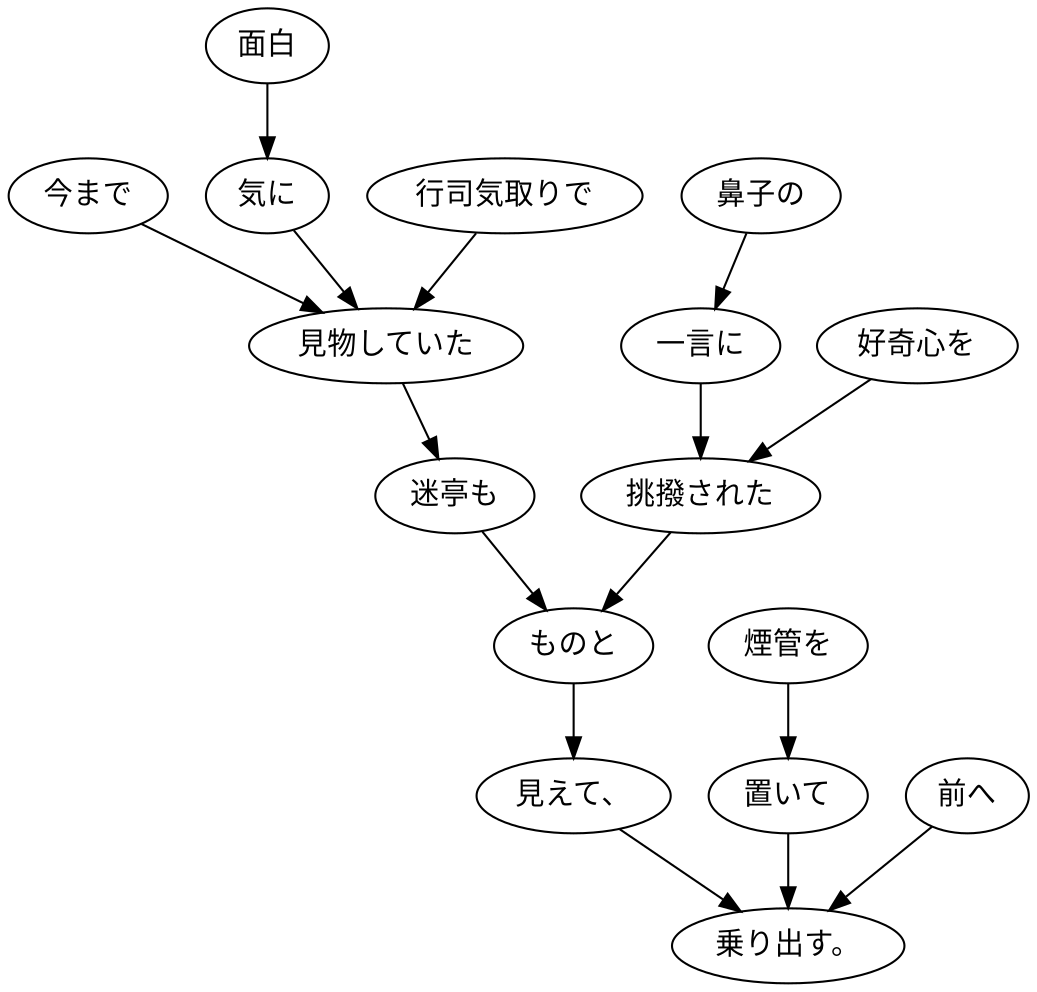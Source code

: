 digraph graph1628 {
	node0 [label="今まで"];
	node1 [label="面白"];
	node2 [label="気に"];
	node3 [label="行司気取りで"];
	node4 [label="見物していた"];
	node5 [label="迷亭も"];
	node6 [label="鼻子の"];
	node7 [label="一言に"];
	node8 [label="好奇心を"];
	node9 [label="挑撥された"];
	node10 [label="ものと"];
	node11 [label="見えて、"];
	node12 [label="煙管を"];
	node13 [label="置いて"];
	node14 [label="前へ"];
	node15 [label="乗り出す。"];
	node0 -> node4;
	node1 -> node2;
	node2 -> node4;
	node3 -> node4;
	node4 -> node5;
	node5 -> node10;
	node6 -> node7;
	node7 -> node9;
	node8 -> node9;
	node9 -> node10;
	node10 -> node11;
	node11 -> node15;
	node12 -> node13;
	node13 -> node15;
	node14 -> node15;
}
